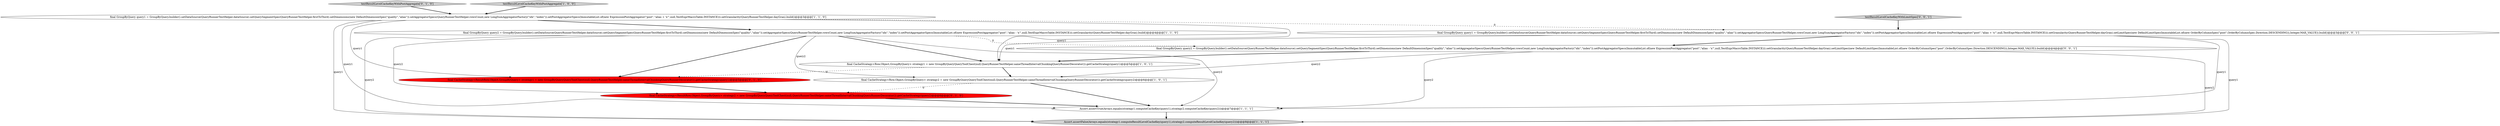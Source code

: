 digraph {
4 [style = filled, label = "final CacheStrategy<Row,Object,GroupByQuery> strategy2 = new GroupByQueryQueryToolChest(null,QueryRunnerTestHelper.sameThreadIntervalChunkingQueryRunnerDecorator()).getCacheStrategy(query2)@@@6@@@['1', '0', '1']", fillcolor = white, shape = ellipse image = "AAA0AAABBB1BBB"];
10 [style = filled, label = "final GroupByQuery query1 = GroupByQuery.builder().setDataSource(QueryRunnerTestHelper.dataSource).setQuerySegmentSpec(QueryRunnerTestHelper.firstToThird).setDimensions(new DefaultDimensionSpec(\"quality\",\"alias\")).setAggregatorSpecs(QueryRunnerTestHelper.rowsCount,new LongSumAggregatorFactory(\"idx\",\"index\")).setPostAggregatorSpecs(ImmutableList.of(new ExpressionPostAggregator(\"post\",\"alias + 'x'\",null,TestExprMacroTable.INSTANCE))).setGranularity(QueryRunnerTestHelper.dayGran).setLimitSpec(new DefaultLimitSpec(ImmutableList.of(new OrderByColumnSpec(\"post\",OrderByColumnSpec.Direction.DESCENDING)),Integer.MAX_VALUE)).build()@@@3@@@['0', '0', '1']", fillcolor = white, shape = ellipse image = "AAA0AAABBB3BBB"];
0 [style = filled, label = "final CacheStrategy<Row,Object,GroupByQuery> strategy1 = new GroupByQueryQueryToolChest(null,QueryRunnerTestHelper.sameThreadIntervalChunkingQueryRunnerDecorator()).getCacheStrategy(query1)@@@5@@@['1', '0', '1']", fillcolor = white, shape = ellipse image = "AAA0AAABBB1BBB"];
8 [style = filled, label = "final CacheStrategy<ResultRow,Object,GroupByQuery> strategy1 = new GroupByQueryQueryToolChest(null,QueryRunnerTestHelper.sameThreadIntervalChunkingQueryRunnerDecorator()).getCacheStrategy(query1)@@@5@@@['0', '1', '0']", fillcolor = red, shape = ellipse image = "AAA1AAABBB2BBB"];
9 [style = filled, label = "testResultLevelCacheKeyWithPostAggregate['0', '1', '0']", fillcolor = lightgray, shape = diamond image = "AAA0AAABBB2BBB"];
11 [style = filled, label = "final GroupByQuery query2 = GroupByQuery.builder().setDataSource(QueryRunnerTestHelper.dataSource).setQuerySegmentSpec(QueryRunnerTestHelper.firstToThird).setDimensions(new DefaultDimensionSpec(\"quality\",\"alias\")).setAggregatorSpecs(QueryRunnerTestHelper.rowsCount,new LongSumAggregatorFactory(\"idx\",\"index\")).setPostAggregatorSpecs(ImmutableList.of(new ExpressionPostAggregator(\"post\",\"alias - 'x'\",null,TestExprMacroTable.INSTANCE))).setGranularity(QueryRunnerTestHelper.dayGran).setLimitSpec(new DefaultLimitSpec(ImmutableList.of(new OrderByColumnSpec(\"post\",OrderByColumnSpec.Direction.DESCENDING)),Integer.MAX_VALUE)).build()@@@4@@@['0', '0', '1']", fillcolor = white, shape = ellipse image = "AAA0AAABBB3BBB"];
3 [style = filled, label = "final GroupByQuery query1 = GroupByQuery.builder().setDataSource(QueryRunnerTestHelper.dataSource).setQuerySegmentSpec(QueryRunnerTestHelper.firstToThird).setDimensions(new DefaultDimensionSpec(\"quality\",\"alias\")).setAggregatorSpecs(QueryRunnerTestHelper.rowsCount,new LongSumAggregatorFactory(\"idx\",\"index\")).setPostAggregatorSpecs(ImmutableList.of(new ExpressionPostAggregator(\"post\",\"alias + 'x'\",null,TestExprMacroTable.INSTANCE))).setGranularity(QueryRunnerTestHelper.dayGran).build()@@@3@@@['1', '1', '0']", fillcolor = white, shape = ellipse image = "AAA0AAABBB1BBB"];
5 [style = filled, label = "Assert.assertTrue(Arrays.equals(strategy1.computeCacheKey(query1),strategy2.computeCacheKey(query2)))@@@7@@@['1', '1', '1']", fillcolor = white, shape = ellipse image = "AAA0AAABBB1BBB"];
2 [style = filled, label = "final GroupByQuery query2 = GroupByQuery.builder().setDataSource(QueryRunnerTestHelper.dataSource).setQuerySegmentSpec(QueryRunnerTestHelper.firstToThird).setDimensions(new DefaultDimensionSpec(\"quality\",\"alias\")).setAggregatorSpecs(QueryRunnerTestHelper.rowsCount,new LongSumAggregatorFactory(\"idx\",\"index\")).setPostAggregatorSpecs(ImmutableList.of(new ExpressionPostAggregator(\"post\",\"alias - 'x'\",null,TestExprMacroTable.INSTANCE))).setGranularity(QueryRunnerTestHelper.dayGran).build()@@@4@@@['1', '1', '0']", fillcolor = white, shape = ellipse image = "AAA0AAABBB1BBB"];
12 [style = filled, label = "testResultLevelCacheKeyWithLimitSpec['0', '0', '1']", fillcolor = lightgray, shape = diamond image = "AAA0AAABBB3BBB"];
6 [style = filled, label = "Assert.assertFalse(Arrays.equals(strategy1.computeResultLevelCacheKey(query1),strategy2.computeResultLevelCacheKey(query2)))@@@8@@@['1', '1', '1']", fillcolor = lightgray, shape = ellipse image = "AAA0AAABBB1BBB"];
7 [style = filled, label = "final CacheStrategy<ResultRow,Object,GroupByQuery> strategy2 = new GroupByQueryQueryToolChest(null,QueryRunnerTestHelper.sameThreadIntervalChunkingQueryRunnerDecorator()).getCacheStrategy(query2)@@@6@@@['0', '1', '0']", fillcolor = red, shape = ellipse image = "AAA1AAABBB2BBB"];
1 [style = filled, label = "testResultLevelCacheKeyWithPostAggregate['1', '0', '0']", fillcolor = lightgray, shape = diamond image = "AAA0AAABBB1BBB"];
10->0 [style = solid, label="query1"];
2->7 [style = solid, label="query2"];
2->6 [style = solid, label="query2"];
1->3 [style = bold, label=""];
11->5 [style = solid, label="query2"];
2->4 [style = solid, label="query2"];
8->7 [style = bold, label=""];
10->6 [style = solid, label="query1"];
7->5 [style = bold, label=""];
2->0 [style = bold, label=""];
11->0 [style = bold, label=""];
12->10 [style = bold, label=""];
3->8 [style = solid, label="query1"];
2->5 [style = solid, label="query2"];
5->6 [style = bold, label=""];
3->2 [style = bold, label=""];
0->4 [style = bold, label=""];
4->7 [style = dashed, label="0"];
11->6 [style = solid, label="query2"];
3->5 [style = solid, label="query1"];
9->3 [style = bold, label=""];
11->4 [style = solid, label="query2"];
10->5 [style = solid, label="query1"];
3->6 [style = solid, label="query1"];
0->8 [style = dashed, label="0"];
2->11 [style = dashed, label="0"];
3->10 [style = dashed, label="0"];
4->5 [style = bold, label=""];
3->0 [style = solid, label="query1"];
2->8 [style = bold, label=""];
10->11 [style = bold, label=""];
}
